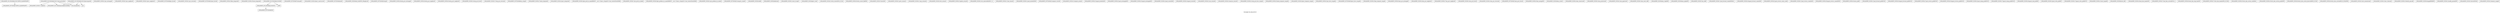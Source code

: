 digraph "Call graph: fix_wall_lj1043.ll" {
	label="Call graph: fix_wall_lj1043.ll";

	Node0x558b28363820 [shape=record,label="{_ZN9LAMMPS_NS13FixWallLJ1043C2EPNS_6LAMMPSEiPPc}"];
	Node0x558b28363820 -> Node0x558b28306830;
	Node0x558b28306830 [shape=record,label="{_ZN9LAMMPS_NS7FixWallC2EPNS_6LAMMPSEiPPc}"];
	Node0x558b28363b00 [shape=record,label="{_ZN9LAMMPS_NS13FixWallLJ104310precomputeEi}"];
	Node0x558b28363b00 -> Node0x558b28305e10;
	Node0x558b28363b00 -> Node0x558b28368b50;
	Node0x558b28363b00 -> Node0x558b28307390;
	Node0x558b28305e10 [shape=record,label="{_ZN9LAMMPS_NS11MathSpecialL6powintERKdi}"];
	Node0x558b28307390 [shape=record,label="{pow}"];
	Node0x558b28368b50 [shape=record,label="{llvm.fmuladd.f64}"];
	Node0x558b28369fb0 [shape=record,label="{_ZN9LAMMPS_NS13FixWallLJ104313wall_particleEiid}"];
	Node0x558b28369fb0 -> Node0x558b28368b50;
	Node0x558b28369fb0 -> Node0x558b28305e10;
	Node0x558b28369fb0 -> Node0x558b2836a180;
	Node0x558b2833e7d0 [shape=record,label="{_ZN9LAMMPS_NS3Fix12pre_exchangeEv}"];
	Node0x558b2833f5e0 [shape=record,label="{_ZN9LAMMPS_NS3Fix12pre_neighborEv}"];
	Node0x558b28340370 [shape=record,label="{_ZN9LAMMPS_NS3Fix13post_neighborEv}"];
	Node0x558b28340c80 [shape=record,label="{_ZN9LAMMPS_NS7FixWall9pre_forceEi}"];
	Node0x558b28343300 [shape=record,label="{_ZN9LAMMPS_NS3Fix11pre_reverseEii}"];
	Node0x558b28344590 [shape=record,label="{_ZN9LAMMPS_NS7FixWall10post_forceEi}"];
	Node0x558b28346390 [shape=record,label="{_ZN9LAMMPS_NS3Fix15final_integrateEv}"];
	Node0x558b28347830 [shape=record,label="{_ZN9LAMMPS_NS3Fix15fused_integrateEi}"];
	Node0x558b2836a180 [shape=record,label="{_ZN9LAMMPS_NS3Fix7v_tallyEiid}"];
	Node0x558b28317100 [shape=record,label="{_ZN9LAMMPS_NS13FixWallLJ1043D2Ev}"];
	Node0x558b28317100 -> Node0x558b28317c80;
	Node0x558b2831b680 [shape=record,label="{_ZN9LAMMPS_NS13FixWallLJ1043D0Ev}"];
	Node0x558b2831b680 -> Node0x558b28317100;
	Node0x558b2831b680 -> Node0x558b28321fc0;
	Node0x558b28331d60 [shape=record,label="{_ZN9LAMMPS_NS7FixWall7setmaskEv}"];
	Node0x558b28326e00 [shape=record,label="{_ZN9LAMMPS_NS3Fix16post_constructorEv}"];
	Node0x558b283288e0 [shape=record,label="{_ZN9LAMMPS_NS7FixWall4initEv}"];
	Node0x558b283295a0 [shape=record,label="{_ZN9LAMMPS_NS3Fix9init_listEiPNS_9NeighListE}"];
	Node0x558b2832e9d0 [shape=record,label="{_ZN9LAMMPS_NS7FixWall5setupEi}"];
	Node0x558b28334b40 [shape=record,label="{_ZN9LAMMPS_NS3Fix18setup_pre_exchangeEv}"];
	Node0x558b28335bf0 [shape=record,label="{_ZN9LAMMPS_NS3Fix18setup_pre_neighborEv}"];
	Node0x558b28337490 [shape=record,label="{_ZN9LAMMPS_NS3Fix19setup_post_neighborEv}"];
	Node0x558b28338100 [shape=record,label="{_ZN9LAMMPS_NS3Fix15setup_pre_forceEi}"];
	Node0x558b28339340 [shape=record,label="{_ZN9LAMMPS_NS3Fix17setup_pre_reverseEii}"];
	Node0x558b2833a060 [shape=record,label="{_ZN9LAMMPS_NS7FixWall9min_setupEi}"];
	Node0x558b2833c5b0 [shape=record,label="{_ZN9LAMMPS_NS3Fix17initial_integrateEi}"];
	Node0x558b2833dc90 [shape=record,label="{_ZN9LAMMPS_NS3Fix14post_integrateEv}"];
	Node0x558b2836f540 [shape=record,label="{_ZN9LAMMPS_NS3Fix16get_grid_by_nameERKNSt7__cxx1112basic_stringIcSt11char_traitsIcESaIcEEERi}"];
	Node0x558b2836f5c0 [shape=record,label="{_ZN9LAMMPS_NS3Fix17get_grid_by_indexEi}"];
	Node0x558b2836f640 [shape=record,label="{_ZN9LAMMPS_NS3Fix20get_griddata_by_nameEiRKNSt7__cxx1112basic_stringIcSt11char_traitsIcESaIcEEERi}"];
	Node0x558b2836f6c0 [shape=record,label="{_ZN9LAMMPS_NS3Fix21get_griddata_by_indexEi}"];
	Node0x558b2836f740 [shape=record,label="{_ZN9LAMMPS_NS7FixWall14compute_scalarEv}"];
	Node0x558b2836f8c0 [shape=record,label="{_ZN9LAMMPS_NS3Fix3dofEi}"];
	Node0x558b2836f940 [shape=record,label="{_ZN9LAMMPS_NS3Fix6deformEi}"];
	Node0x558b28348450 [shape=record,label="{_ZN9LAMMPS_NS3Fix11end_of_stepEv}"];
	Node0x558b2834a070 [shape=record,label="{_ZN9LAMMPS_NS3Fix8post_runEv}"];
	Node0x558b2834b280 [shape=record,label="{_ZN9LAMMPS_NS3Fix13write_restartEP8_IO_FILE}"];
	Node0x558b2834c6f0 [shape=record,label="{_ZN9LAMMPS_NS3Fix18write_restart_fileEPKc}"];
	Node0x558b2834d760 [shape=record,label="{_ZN9LAMMPS_NS3Fix7restartEPc}"];
	Node0x558b2834ee90 [shape=record,label="{_ZN9LAMMPS_NS3Fix11grow_arraysEi}"];
	Node0x558b283502b0 [shape=record,label="{_ZN9LAMMPS_NS3Fix11copy_arraysEiii}"];
	Node0x558b28351690 [shape=record,label="{_ZN9LAMMPS_NS3Fix10set_arraysEi}"];
	Node0x558b283526d0 [shape=record,label="{_ZN9LAMMPS_NS3Fix13update_arraysEii}"];
	Node0x558b2835bf40 [shape=record,label="{_ZN9LAMMPS_NS3Fix12set_moleculeEiiiPdS1_S1_}"];
	Node0x558b2835d990 [shape=record,label="{_ZN9LAMMPS_NS3Fix11clear_bonusEv}"];
	Node0x558b2835e730 [shape=record,label="{_ZN9LAMMPS_NS3Fix11pack_borderEiPiPd}"];
	Node0x558b2836f7c0 [shape=record,label="{_ZN9LAMMPS_NS7FixWall14compute_vectorEi}"];
	Node0x558b2836f840 [shape=record,label="{_ZN9LAMMPS_NS3Fix13compute_arrayEii}"];
	Node0x558b28304bb0 [shape=record,label="{_ZN9LAMMPS_NS3Fix13unpack_borderEiiPd}"];
	Node0x558b2836a1c0 [shape=record,label="{_ZN9LAMMPS_NS3Fix13pack_exchangeEiPd}"];
	Node0x558b2830d200 [shape=record,label="{_ZN9LAMMPS_NS3Fix15unpack_exchangeEiPd}"];
	Node0x558b28304830 [shape=record,label="{_ZN9LAMMPS_NS3Fix12pack_restartEiPd}"];
	Node0x558b28310a30 [shape=record,label="{_ZN9LAMMPS_NS3Fix14unpack_restartEii}"];
	Node0x558b283359a0 [shape=record,label="{_ZN9LAMMPS_NS3Fix12size_restartEi}"];
	Node0x558b28336790 [shape=record,label="{_ZN9LAMMPS_NS3Fix15maxsize_restartEv}"];
	Node0x558b28338780 [shape=record,label="{_ZN9LAMMPS_NS3Fix21setup_pre_force_respaEii}"];
	Node0x558b2833d180 [shape=record,label="{_ZN9LAMMPS_NS3Fix23initial_integrate_respaEiii}"];
	Node0x558b28344020 [shape=record,label="{_ZN9LAMMPS_NS3Fix20post_integrate_respaEii}"];
	Node0x558b28346ff0 [shape=record,label="{_ZN9LAMMPS_NS3Fix15pre_force_respaEiii}"];
	Node0x558b28348a50 [shape=record,label="{_ZN9LAMMPS_NS7FixWall16post_force_respaEiii}"];
	Node0x558b28349340 [shape=record,label="{_ZN9LAMMPS_NS3Fix21final_integrate_respaEii}"];
	Node0x558b28349be0 [shape=record,label="{_ZN9LAMMPS_NS3Fix16min_pre_exchangeEv}"];
	Node0x558b2834dfc0 [shape=record,label="{_ZN9LAMMPS_NS3Fix16min_pre_neighborEv}"];
	Node0x558b28360990 [shape=record,label="{_ZN9LAMMPS_NS3Fix17min_post_neighborEv}"];
	Node0x558b283611a0 [shape=record,label="{_ZN9LAMMPS_NS3Fix13min_pre_forceEi}"];
	Node0x558b28335120 [shape=record,label="{_ZN9LAMMPS_NS3Fix15min_pre_reverseEii}"];
	Node0x558b283630a0 [shape=record,label="{_ZN9LAMMPS_NS7FixWall14min_post_forceEi}"];
	Node0x558b282c02f0 [shape=record,label="{_ZN9LAMMPS_NS3Fix10min_energyEPd}"];
	Node0x558b28306d00 [shape=record,label="{_ZN9LAMMPS_NS3Fix9min_storeEv}"];
	Node0x558b283692e0 [shape=record,label="{_ZN9LAMMPS_NS3Fix14min_clearstoreEv}"];
	Node0x558b28369360 [shape=record,label="{_ZN9LAMMPS_NS3Fix13min_pushstoreEv}"];
	Node0x558b2836eb40 [shape=record,label="{_ZN9LAMMPS_NS3Fix12min_popstoreEv}"];
	Node0x558b2836ebc0 [shape=record,label="{_ZN9LAMMPS_NS3Fix13min_reset_refEv}"];
	Node0x558b2836ec40 [shape=record,label="{_ZN9LAMMPS_NS3Fix8min_stepEdPd}"];
	Node0x558b2836ecc0 [shape=record,label="{_ZN9LAMMPS_NS3Fix9max_alphaEPd}"];
	Node0x558b2836ed40 [shape=record,label="{_ZN9LAMMPS_NS3Fix7min_dofEv}"];
	Node0x558b2836edc0 [shape=record,label="{_ZN9LAMMPS_NS3Fix17pack_forward_commEiPiPdiS1_}"];
	Node0x558b2836ee40 [shape=record,label="{_ZN9LAMMPS_NS3Fix19unpack_forward_commEiiPd}"];
	Node0x558b2836eec0 [shape=record,label="{_ZN9LAMMPS_NS3Fix22pack_reverse_comm_sizeEii}"];
	Node0x558b2836ef40 [shape=record,label="{_ZN9LAMMPS_NS3Fix17pack_reverse_commEiiPd}"];
	Node0x558b2836efc0 [shape=record,label="{_ZN9LAMMPS_NS3Fix19unpack_reverse_commEiPiPd}"];
	Node0x558b2836f040 [shape=record,label="{_ZN9LAMMPS_NS3Fix10reset_gridEv}"];
	Node0x558b2836f0c0 [shape=record,label="{_ZN9LAMMPS_NS3Fix17pack_forward_gridEiPviPi}"];
	Node0x558b2836f140 [shape=record,label="{_ZN9LAMMPS_NS3Fix19unpack_forward_gridEiPviPi}"];
	Node0x558b2836f1c0 [shape=record,label="{_ZN9LAMMPS_NS3Fix17pack_reverse_gridEiPviPi}"];
	Node0x558b2836f240 [shape=record,label="{_ZN9LAMMPS_NS3Fix19unpack_reverse_gridEiPviPi}"];
	Node0x558b2836f2c0 [shape=record,label="{_ZN9LAMMPS_NS3Fix15pack_remap_gridEiPviPi}"];
	Node0x558b2836f340 [shape=record,label="{_ZN9LAMMPS_NS3Fix17unpack_remap_gridEiPviPi}"];
	Node0x558b2836f3c0 [shape=record,label="{_ZN9LAMMPS_NS3Fix16unpack_read_gridEiPc}"];
	Node0x558b2836f440 [shape=record,label="{_ZN9LAMMPS_NS3Fix15pack_write_gridEiPv}"];
	Node0x558b2836f4c0 [shape=record,label="{_ZN9LAMMPS_NS3Fix17unpack_write_gridEiPvPi}"];
	Node0x558b2836f9c0 [shape=record,label="{_ZN9LAMMPS_NS3Fix12reset_targetEd}"];
	Node0x558b28370e70 [shape=record,label="{_ZN9LAMMPS_NS3Fix8reset_dtEv}"];
	Node0x558b28370ef0 [shape=record,label="{_ZN9LAMMPS_NS3Fix16read_data_headerEPc}"];
	Node0x558b28370f70 [shape=record,label="{_ZN9LAMMPS_NS3Fix17read_data_sectionEPciS1_i}"];
	Node0x558b28370ff0 [shape=record,label="{_ZN9LAMMPS_NS3Fix20read_data_skip_linesEPc}"];
	Node0x558b28371070 [shape=record,label="{_ZN9LAMMPS_NS3Fix17write_data_headerEP8_IO_FILEi}"];
	Node0x558b283710f0 [shape=record,label="{_ZN9LAMMPS_NS3Fix23write_data_section_sizeEiRiS1_}"];
	Node0x558b28371170 [shape=record,label="{_ZN9LAMMPS_NS3Fix23write_data_section_packEiPPd}"];
	Node0x558b283711f0 [shape=record,label="{_ZN9LAMMPS_NS3Fix26write_data_section_keywordEiP8_IO_FILE}"];
	Node0x558b28371270 [shape=record,label="{_ZN9LAMMPS_NS3Fix18write_data_sectionEiP8_IO_FILEiPPdi}"];
	Node0x558b283712f0 [shape=record,label="{_ZN9LAMMPS_NS3Fix13zero_momentumEv}"];
	Node0x558b28371370 [shape=record,label="{_ZN9LAMMPS_NS3Fix13zero_rotationEv}"];
	Node0x558b283713f0 [shape=record,label="{_ZN9LAMMPS_NS3Fix15rebuild_specialEv}"];
	Node0x558b28371470 [shape=record,label="{_ZN9LAMMPS_NS3Fix5imageERPiRPPd}"];
	Node0x558b283714f0 [shape=record,label="{_ZN9LAMMPS_NS3Fix12modify_paramEiPPc}"];
	Node0x558b28371570 [shape=record,label="{_ZN9LAMMPS_NS3Fix7extractEPKcRi}"];
	Node0x558b283715f0 [shape=record,label="{_ZN9LAMMPS_NS3Fix12memory_usageEv}"];
	Node0x558b28317c80 [shape=record,label="{_ZN9LAMMPS_NS7FixWallD2Ev}"];
	Node0x558b28321fc0 [shape=record,label="{_ZdlPv}"];
}
